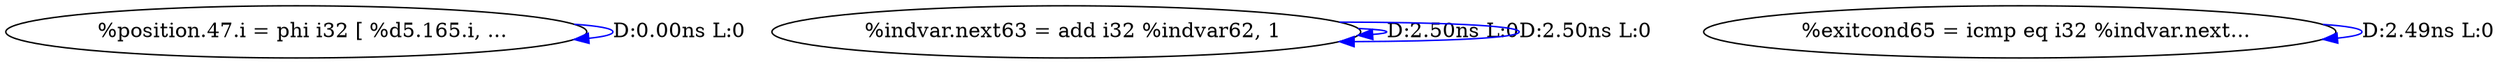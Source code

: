 digraph {
Node0x2878690[label="  %position.47.i = phi i32 [ %d5.165.i, ..."];
Node0x2878690 -> Node0x2878690[label="D:0.00ns L:0",color=blue];
Node0x2878770[label="  %indvar.next63 = add i32 %indvar62, 1"];
Node0x2878770 -> Node0x2878770[label="D:2.50ns L:0",color=blue];
Node0x2878770 -> Node0x2878770[label="D:2.50ns L:0",color=blue];
Node0x2878850[label="  %exitcond65 = icmp eq i32 %indvar.next..."];
Node0x2878850 -> Node0x2878850[label="D:2.49ns L:0",color=blue];
}
